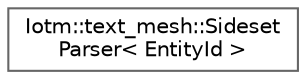 digraph "Graphical Class Hierarchy"
{
 // INTERACTIVE_SVG=YES
 // LATEX_PDF_SIZE
  bgcolor="transparent";
  edge [fontname=Helvetica,fontsize=10,labelfontname=Helvetica,labelfontsize=10];
  node [fontname=Helvetica,fontsize=10,shape=box,height=0.2,width=0.4];
  rankdir="LR";
  Node0 [id="Node000000",label="Iotm::text_mesh::Sideset\lParser\< EntityId \>",height=0.2,width=0.4,color="grey40", fillcolor="white", style="filled",URL="$classIotm_1_1text__mesh_1_1SidesetParser.html",tooltip=" "];
}

